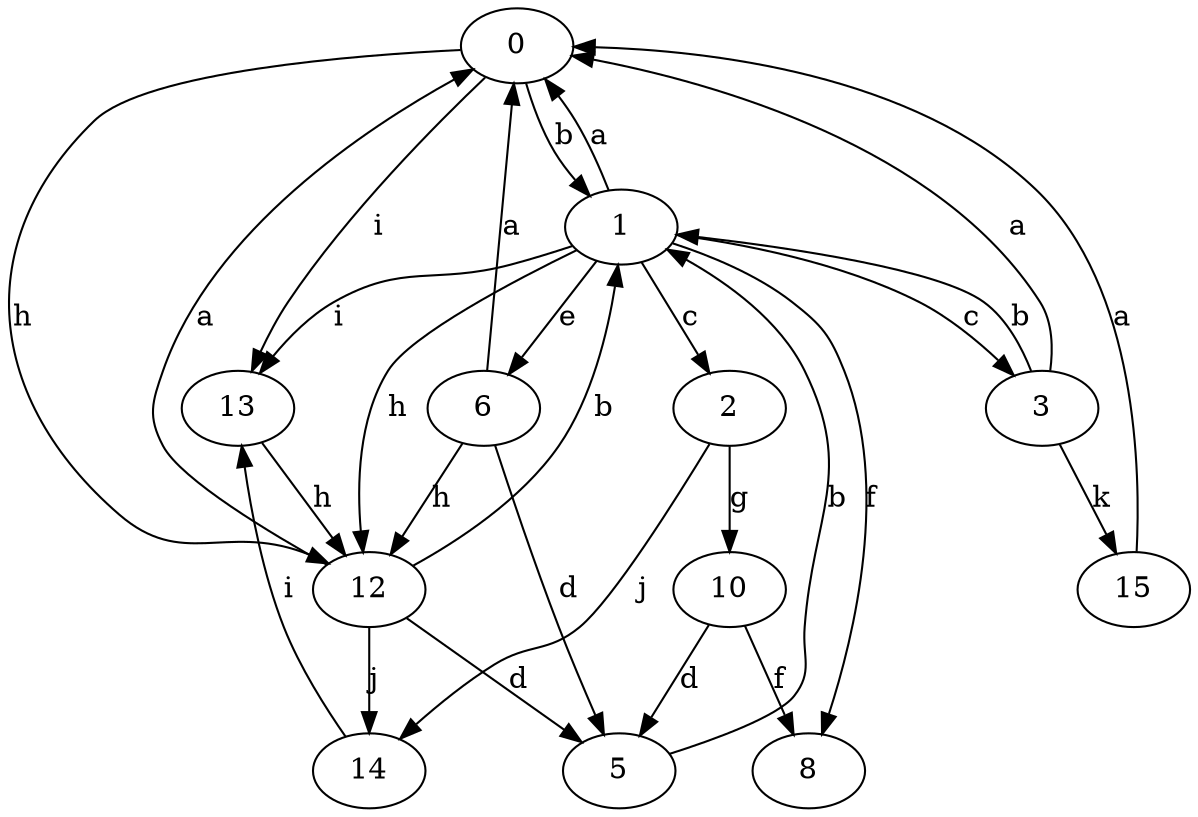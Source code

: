 strict digraph  {
0;
1;
2;
3;
5;
6;
8;
10;
12;
13;
14;
15;
0 -> 1  [label=b];
0 -> 12  [label=h];
0 -> 13  [label=i];
1 -> 0  [label=a];
1 -> 2  [label=c];
1 -> 3  [label=c];
1 -> 6  [label=e];
1 -> 8  [label=f];
1 -> 12  [label=h];
1 -> 13  [label=i];
2 -> 10  [label=g];
2 -> 14  [label=j];
3 -> 0  [label=a];
3 -> 1  [label=b];
3 -> 15  [label=k];
5 -> 1  [label=b];
6 -> 0  [label=a];
6 -> 5  [label=d];
6 -> 12  [label=h];
10 -> 5  [label=d];
10 -> 8  [label=f];
12 -> 0  [label=a];
12 -> 1  [label=b];
12 -> 5  [label=d];
12 -> 14  [label=j];
13 -> 12  [label=h];
14 -> 13  [label=i];
15 -> 0  [label=a];
}

